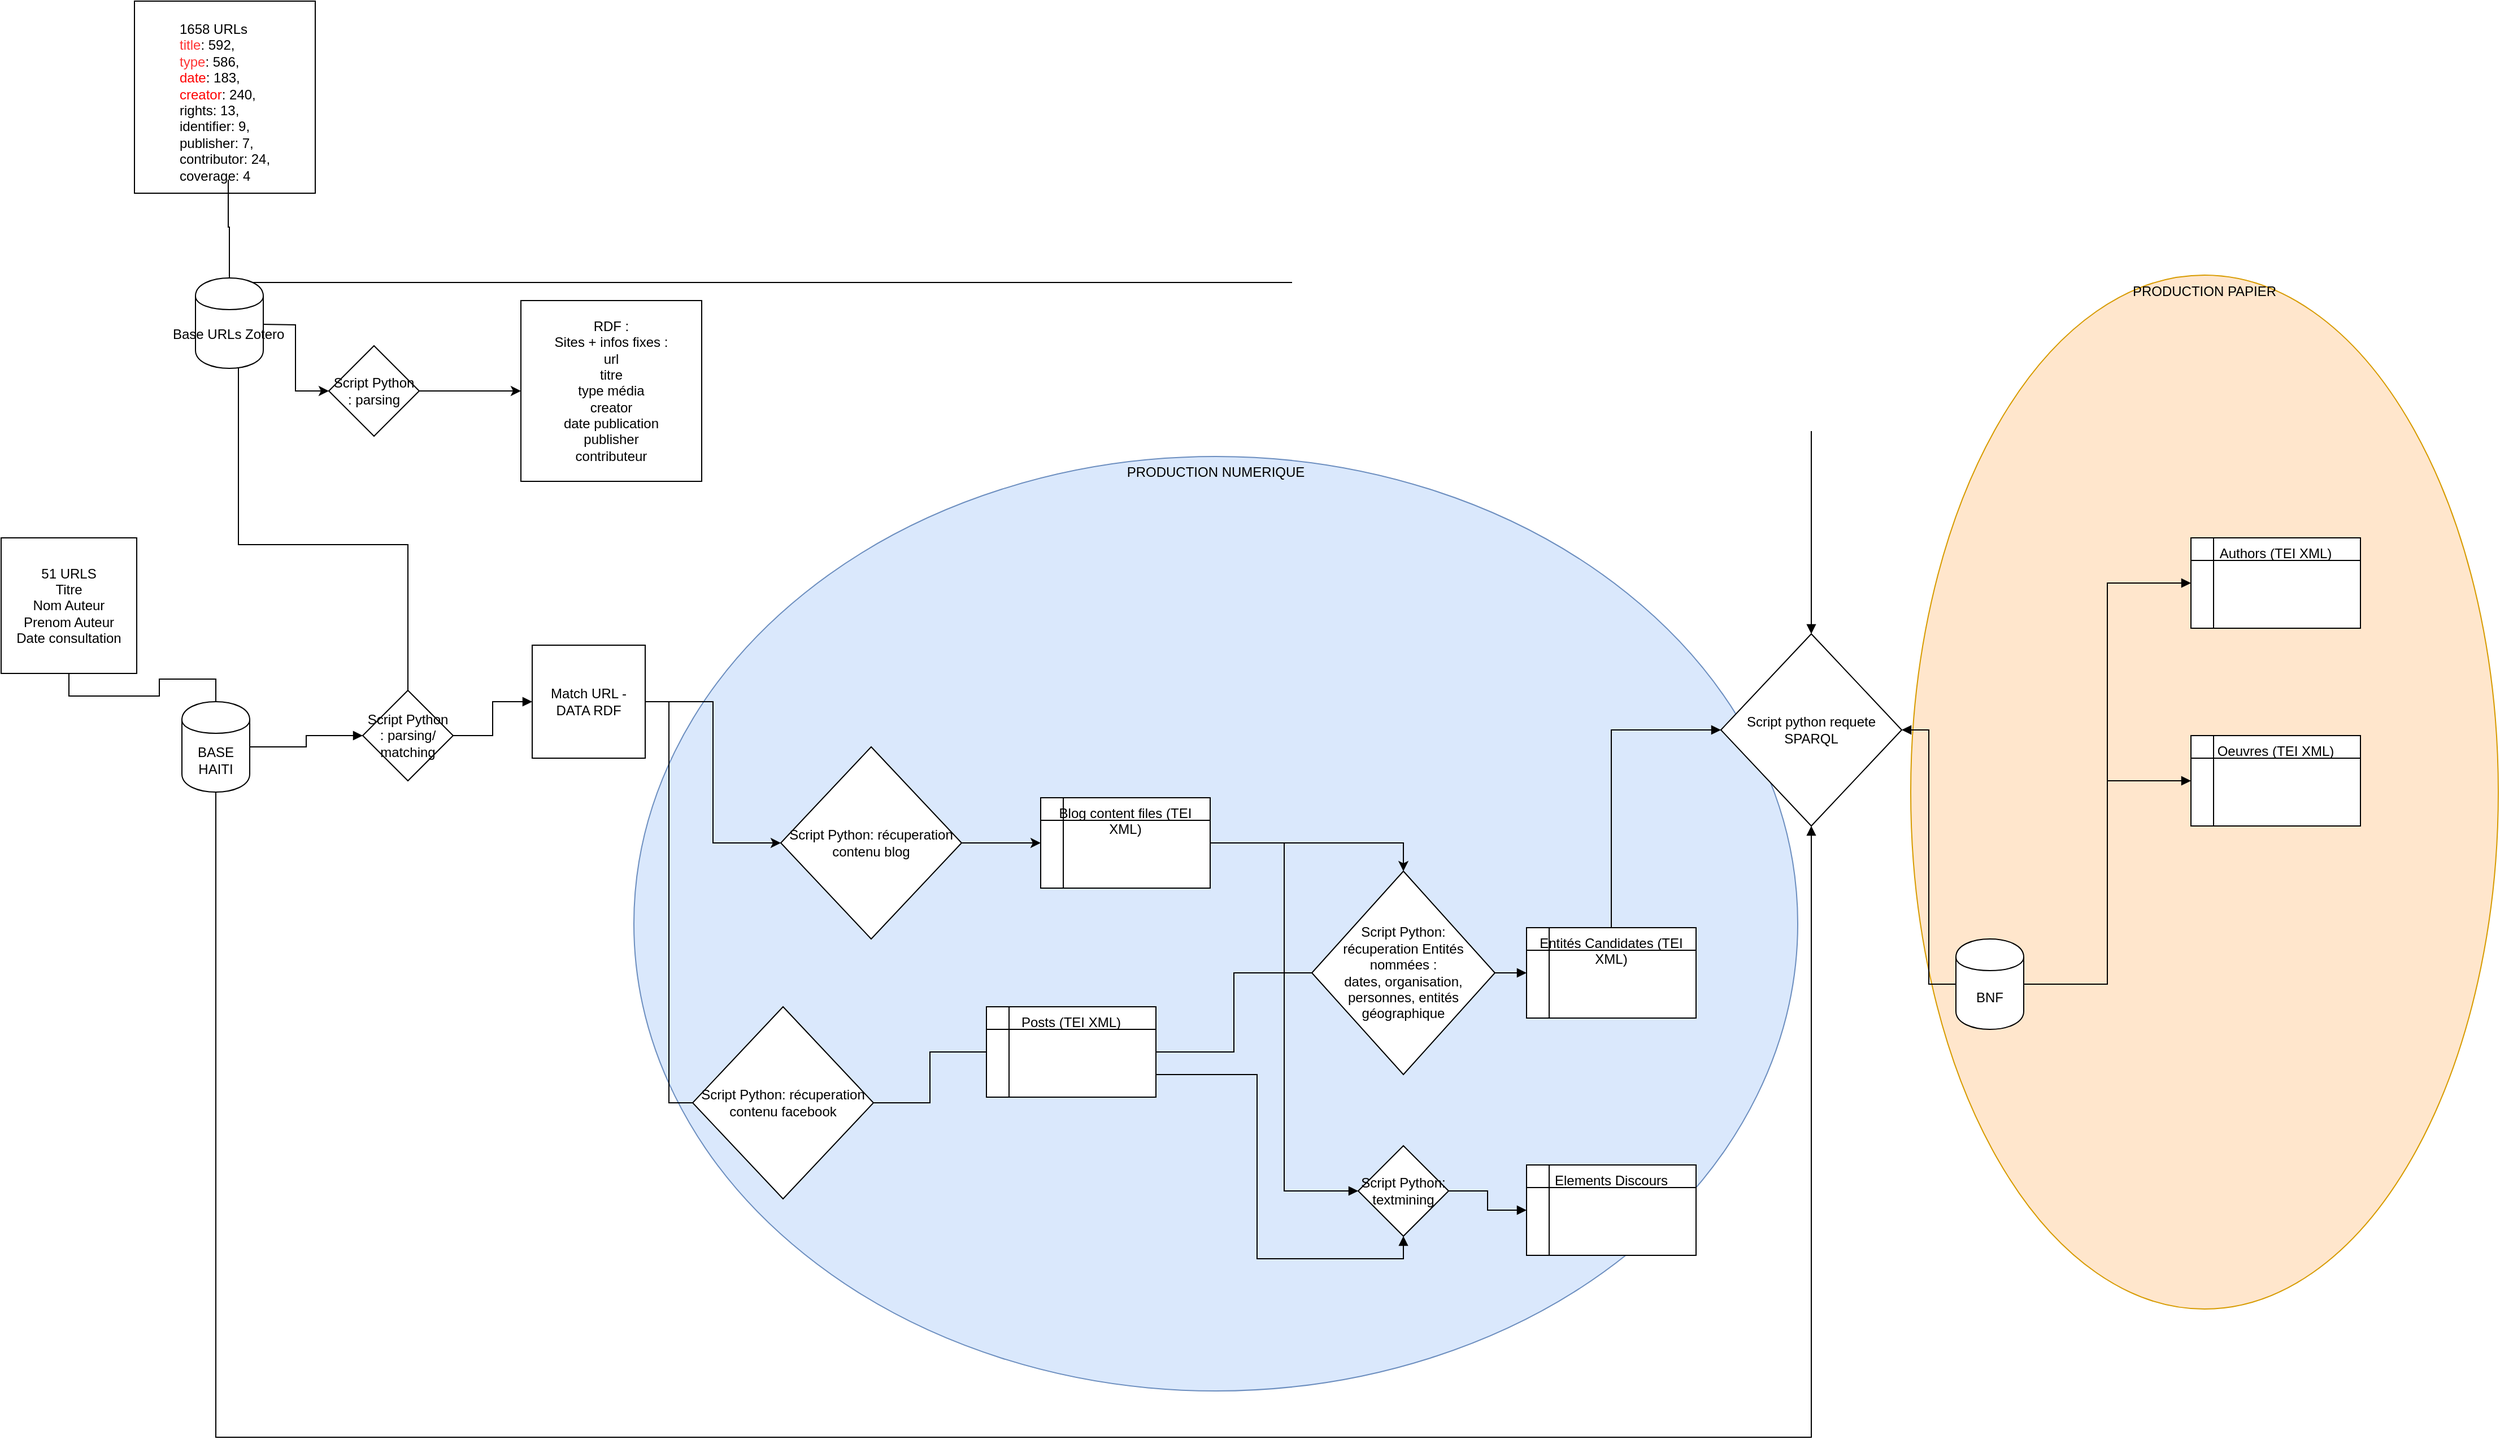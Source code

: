 <mxfile version="12.1.8" type="device" pages="1"><diagram id="EQQXaOq0ASuebrRcQQiI" name="Page-1"><mxGraphModel dx="2076" dy="1977" grid="1" gridSize="10" guides="1" tooltips="1" connect="1" arrows="1" fold="1" page="1" pageScale="1" pageWidth="1169" pageHeight="827" math="0" shadow="0"><root><mxCell id="0"/><mxCell id="1" parent="0"/><mxCell id="5CpM3T8wo-LrXdsVoLnt-74" value="PRODUCTION NUMERIQUE" style="ellipse;whiteSpace=wrap;html=1;verticalAlign=top;fillColor=#dae8fc;strokeColor=#6c8ebf;" vertex="1" parent="1"><mxGeometry x="630" y="-277" width="1030" height="827" as="geometry"/></mxCell><mxCell id="5CpM3T8wo-LrXdsVoLnt-73" value="PRODUCTION PAPIER" style="ellipse;whiteSpace=wrap;html=1;verticalAlign=top;fillColor=#ffe6cc;strokeColor=#d79b00;" vertex="1" parent="1"><mxGeometry x="1760" y="-437.5" width="520" height="915" as="geometry"/></mxCell><mxCell id="2A780iW_gjHJcp5B6FCj-10" value="" style="rounded=0;whiteSpace=wrap;html=1;" parent="1" vertex="1"><mxGeometry x="188" y="-680" width="160" height="170" as="geometry"/></mxCell><mxCell id="2A780iW_gjHJcp5B6FCj-6" style="edgeStyle=orthogonalEdgeStyle;rounded=0;orthogonalLoop=1;jettySize=auto;html=1;exitX=1;exitY=0.5;exitDx=0;exitDy=0;entryX=0;entryY=0.5;entryDx=0;entryDy=0;" parent="1" target="2A780iW_gjHJcp5B6FCj-5" edge="1"><mxGeometry relative="1" as="geometry"><mxPoint x="300" y="-394" as="sourcePoint"/></mxGeometry></mxCell><mxCell id="5CpM3T8wo-LrXdsVoLnt-6" style="edgeStyle=orthogonalEdgeStyle;rounded=0;orthogonalLoop=1;jettySize=auto;html=1;exitX=1;exitY=0.3;exitDx=0;exitDy=0;entryX=0.5;entryY=1;entryDx=0;entryDy=0;endArrow=block;endFill=1;" edge="1" parent="1" source="2A780iW_gjHJcp5B6FCj-2" target="5CpM3T8wo-LrXdsVoLnt-5"><mxGeometry relative="1" as="geometry"><Array as="points"><mxPoint x="280" y="-411"/><mxPoint x="280" y="-199"/><mxPoint x="430" y="-199"/></Array></mxGeometry></mxCell><mxCell id="5CpM3T8wo-LrXdsVoLnt-29" style="edgeStyle=orthogonalEdgeStyle;rounded=0;orthogonalLoop=1;jettySize=auto;html=1;exitX=0.5;exitY=0;exitDx=0;exitDy=0;entryX=0.5;entryY=1.021;entryDx=0;entryDy=0;entryPerimeter=0;endArrow=none;endFill=0;" edge="1" parent="1" source="2A780iW_gjHJcp5B6FCj-2" target="2A780iW_gjHJcp5B6FCj-8"><mxGeometry relative="1" as="geometry"/></mxCell><mxCell id="5CpM3T8wo-LrXdsVoLnt-62" style="edgeStyle=orthogonalEdgeStyle;rounded=0;orthogonalLoop=1;jettySize=auto;html=1;exitX=0.85;exitY=0.05;exitDx=0;exitDy=0;exitPerimeter=0;entryX=0.5;entryY=0;entryDx=0;entryDy=0;endArrow=block;endFill=1;" edge="1" parent="1" source="2A780iW_gjHJcp5B6FCj-2" target="5CpM3T8wo-LrXdsVoLnt-57"><mxGeometry relative="1" as="geometry"/></mxCell><mxCell id="2A780iW_gjHJcp5B6FCj-2" value="" style="shape=cylinder;whiteSpace=wrap;html=1;boundedLbl=1;backgroundOutline=1;" parent="1" vertex="1"><mxGeometry x="242" y="-435" width="60" height="80" as="geometry"/></mxCell><mxCell id="2A780iW_gjHJcp5B6FCj-28" style="edgeStyle=orthogonalEdgeStyle;rounded=0;orthogonalLoop=1;jettySize=auto;html=1;exitX=1;exitY=0.5;exitDx=0;exitDy=0;" parent="1" source="5CpM3T8wo-LrXdsVoLnt-8" target="2A780iW_gjHJcp5B6FCj-12" edge="1"><mxGeometry relative="1" as="geometry"/></mxCell><mxCell id="2A780iW_gjHJcp5B6FCj-3" value="RDF :&lt;br&gt;&lt;div&gt;Sites + infos fixes :&lt;/div&gt;&lt;div&gt;url&lt;/div&gt;&lt;div&gt;titre&lt;br&gt;&lt;/div&gt;&lt;div&gt;type média&lt;/div&gt;&lt;div&gt;creator&lt;/div&gt;&lt;div&gt;date publication&lt;/div&gt;&lt;div&gt;publisher&lt;/div&gt;&lt;div&gt;contributeur&lt;br&gt;&lt;/div&gt;" style="whiteSpace=wrap;html=1;aspect=fixed;" parent="1" vertex="1"><mxGeometry x="530" y="-415" width="160" height="160" as="geometry"/></mxCell><mxCell id="2A780iW_gjHJcp5B6FCj-4" value="Base URLs Zotero" style="text;html=1;resizable=0;points=[];autosize=1;align=left;verticalAlign=top;spacingTop=-4;" parent="1" vertex="1"><mxGeometry x="220" y="-395" width="110" height="20" as="geometry"/></mxCell><mxCell id="2A780iW_gjHJcp5B6FCj-7" style="edgeStyle=orthogonalEdgeStyle;rounded=0;orthogonalLoop=1;jettySize=auto;html=1;exitX=1;exitY=0.5;exitDx=0;exitDy=0;entryX=0;entryY=0.5;entryDx=0;entryDy=0;" parent="1" source="2A780iW_gjHJcp5B6FCj-5" target="2A780iW_gjHJcp5B6FCj-3" edge="1"><mxGeometry relative="1" as="geometry"/></mxCell><mxCell id="2A780iW_gjHJcp5B6FCj-5" value="Script Python : parsing" style="rhombus;whiteSpace=wrap;html=1;" parent="1" vertex="1"><mxGeometry x="360" y="-375" width="80" height="80" as="geometry"/></mxCell><mxCell id="2A780iW_gjHJcp5B6FCj-8" value="&lt;div&gt;1658 URLs&lt;/div&gt;&lt;div&gt;&lt;div&gt;&lt;font color=&quot;#FF3333&quot;&gt;title&lt;/font&gt;: 592,&lt;/div&gt;&lt;div&gt; &lt;font color=&quot;#FF3333&quot;&gt;type&lt;/font&gt;: 586, &lt;br&gt;&lt;/div&gt;&lt;div&gt;&lt;font color=&quot;#FF0000&quot;&gt;date&lt;/font&gt;: 183, &lt;br&gt;&lt;/div&gt;&lt;div&gt;&lt;font color=&quot;#FF0000&quot;&gt;creator&lt;/font&gt;: 240, &lt;br&gt;&lt;/div&gt;&lt;div&gt;rights: 13,&lt;/div&gt;&lt;div&gt; identifier: 9, &lt;br&gt;&lt;/div&gt;&lt;div&gt;publisher: 7,&lt;/div&gt;&lt;div&gt; contributor: 24, &lt;br&gt;&lt;/div&gt;&lt;div&gt;coverage: 4&lt;/div&gt;&lt;/div&gt;" style="text;html=1;resizable=0;points=[];autosize=1;align=left;verticalAlign=top;spacingTop=-4;" parent="1" vertex="1"><mxGeometry x="226" y="-665" width="90" height="140" as="geometry"/></mxCell><mxCell id="2A780iW_gjHJcp5B6FCj-27" style="edgeStyle=orthogonalEdgeStyle;rounded=0;orthogonalLoop=1;jettySize=auto;html=1;exitX=1;exitY=0.5;exitDx=0;exitDy=0;entryX=0;entryY=0.5;entryDx=0;entryDy=0;" parent="1" source="2A780iW_gjHJcp5B6FCj-12" target="2A780iW_gjHJcp5B6FCj-19" edge="1"><mxGeometry relative="1" as="geometry"/></mxCell><mxCell id="2A780iW_gjHJcp5B6FCj-12" value="&lt;div&gt;Script Python: récuperation contenu blog&lt;br&gt;&lt;/div&gt;" style="rhombus;whiteSpace=wrap;html=1;" parent="1" vertex="1"><mxGeometry x="760" y="-20" width="160" height="170" as="geometry"/></mxCell><mxCell id="5CpM3T8wo-LrXdsVoLnt-46" style="edgeStyle=orthogonalEdgeStyle;rounded=0;orthogonalLoop=1;jettySize=auto;html=1;exitX=1;exitY=0.5;exitDx=0;exitDy=0;entryX=0;entryY=0.5;entryDx=0;entryDy=0;endArrow=block;endFill=1;" edge="1" parent="1" source="2A780iW_gjHJcp5B6FCj-14" target="2A780iW_gjHJcp5B6FCj-23"><mxGeometry relative="1" as="geometry"/></mxCell><mxCell id="2A780iW_gjHJcp5B6FCj-14" value="&lt;div&gt;Script Python:&lt;/div&gt;&lt;div&gt; récuperation Entités nommées : &lt;br&gt;&lt;/div&gt;&lt;div&gt;dates, organisation, personnes, entités géographique&lt;br&gt;&lt;/div&gt;" style="rhombus;whiteSpace=wrap;html=1;" parent="1" vertex="1"><mxGeometry x="1230" y="90" width="162" height="180" as="geometry"/></mxCell><mxCell id="2A780iW_gjHJcp5B6FCj-22" style="edgeStyle=orthogonalEdgeStyle;rounded=0;orthogonalLoop=1;jettySize=auto;html=1;exitX=1;exitY=0.5;exitDx=0;exitDy=0;entryX=0.5;entryY=0;entryDx=0;entryDy=0;" parent="1" source="2A780iW_gjHJcp5B6FCj-19" target="2A780iW_gjHJcp5B6FCj-14" edge="1"><mxGeometry relative="1" as="geometry"/></mxCell><mxCell id="5CpM3T8wo-LrXdsVoLnt-55" style="edgeStyle=orthogonalEdgeStyle;rounded=0;orthogonalLoop=1;jettySize=auto;html=1;exitX=1;exitY=0.5;exitDx=0;exitDy=0;entryX=0;entryY=0.5;entryDx=0;entryDy=0;endArrow=block;endFill=1;" edge="1" parent="1" source="2A780iW_gjHJcp5B6FCj-19" target="5CpM3T8wo-LrXdsVoLnt-21"><mxGeometry relative="1" as="geometry"/></mxCell><mxCell id="2A780iW_gjHJcp5B6FCj-19" value="Blog content files (TEI XML)" style="shape=internalStorage;whiteSpace=wrap;html=1;backgroundOutline=1;verticalAlign=top;" parent="1" vertex="1"><mxGeometry x="990" y="25" width="150" height="80" as="geometry"/></mxCell><mxCell id="5CpM3T8wo-LrXdsVoLnt-60" style="edgeStyle=orthogonalEdgeStyle;rounded=0;orthogonalLoop=1;jettySize=auto;html=1;exitX=0.5;exitY=0;exitDx=0;exitDy=0;entryX=0;entryY=0.5;entryDx=0;entryDy=0;endArrow=block;endFill=1;" edge="1" parent="1" source="2A780iW_gjHJcp5B6FCj-23" target="5CpM3T8wo-LrXdsVoLnt-57"><mxGeometry relative="1" as="geometry"/></mxCell><mxCell id="2A780iW_gjHJcp5B6FCj-23" value="Entités Candidates (TEI XML)" style="shape=internalStorage;whiteSpace=wrap;html=1;backgroundOutline=1;verticalAlign=top;" parent="1" vertex="1"><mxGeometry x="1420" y="140" width="150" height="80" as="geometry"/></mxCell><mxCell id="5CpM3T8wo-LrXdsVoLnt-7" style="edgeStyle=orthogonalEdgeStyle;rounded=0;orthogonalLoop=1;jettySize=auto;html=1;exitX=1;exitY=0.5;exitDx=0;exitDy=0;entryX=0;entryY=0.5;entryDx=0;entryDy=0;endArrow=block;endFill=1;" edge="1" parent="1" source="5CpM3T8wo-LrXdsVoLnt-1" target="5CpM3T8wo-LrXdsVoLnt-5"><mxGeometry relative="1" as="geometry"/></mxCell><mxCell id="5CpM3T8wo-LrXdsVoLnt-61" style="edgeStyle=orthogonalEdgeStyle;rounded=0;orthogonalLoop=1;jettySize=auto;html=1;exitX=0.5;exitY=1;exitDx=0;exitDy=0;entryX=0.5;entryY=1;entryDx=0;entryDy=0;endArrow=block;endFill=1;" edge="1" parent="1" source="5CpM3T8wo-LrXdsVoLnt-1" target="5CpM3T8wo-LrXdsVoLnt-57"><mxGeometry relative="1" as="geometry"><Array as="points"><mxPoint x="260" y="591"/><mxPoint x="1672" y="591"/></Array></mxGeometry></mxCell><mxCell id="5CpM3T8wo-LrXdsVoLnt-1" value="&lt;div&gt;BASE HAITI&lt;br&gt;&lt;/div&gt;" style="shape=cylinder;whiteSpace=wrap;html=1;boundedLbl=1;backgroundOutline=1;" vertex="1" parent="1"><mxGeometry x="230" y="-60" width="60" height="80" as="geometry"/></mxCell><mxCell id="5CpM3T8wo-LrXdsVoLnt-4" style="edgeStyle=orthogonalEdgeStyle;rounded=0;orthogonalLoop=1;jettySize=auto;html=1;exitX=0.5;exitY=1;exitDx=0;exitDy=0;entryX=0.5;entryY=0;entryDx=0;entryDy=0;endArrow=none;endFill=0;" edge="1" parent="1" source="5CpM3T8wo-LrXdsVoLnt-3" target="5CpM3T8wo-LrXdsVoLnt-1"><mxGeometry relative="1" as="geometry"/></mxCell><mxCell id="5CpM3T8wo-LrXdsVoLnt-3" value="51 URLS&lt;div&gt;Titre&lt;/div&gt;&lt;div&gt;Nom Auteur&lt;/div&gt;&lt;div&gt;Prenom Auteur&lt;/div&gt;&lt;div&gt;Date consultation&lt;br&gt;&lt;/div&gt;" style="rounded=0;whiteSpace=wrap;html=1;" vertex="1" parent="1"><mxGeometry x="70" y="-205" width="120" height="120" as="geometry"/></mxCell><mxCell id="5CpM3T8wo-LrXdsVoLnt-10" style="edgeStyle=orthogonalEdgeStyle;rounded=0;orthogonalLoop=1;jettySize=auto;html=1;exitX=1;exitY=0.5;exitDx=0;exitDy=0;entryX=0;entryY=0.5;entryDx=0;entryDy=0;endArrow=block;endFill=1;" edge="1" parent="1" source="5CpM3T8wo-LrXdsVoLnt-5" target="5CpM3T8wo-LrXdsVoLnt-8"><mxGeometry relative="1" as="geometry"/></mxCell><mxCell id="5CpM3T8wo-LrXdsVoLnt-5" value="Script Python : parsing/ matching" style="rhombus;whiteSpace=wrap;html=1;" vertex="1" parent="1"><mxGeometry x="390" y="-70" width="80" height="80" as="geometry"/></mxCell><mxCell id="5CpM3T8wo-LrXdsVoLnt-30" style="edgeStyle=orthogonalEdgeStyle;rounded=0;orthogonalLoop=1;jettySize=auto;html=1;exitX=1;exitY=0.5;exitDx=0;exitDy=0;entryX=0;entryY=0.5;entryDx=0;entryDy=0;endArrow=none;endFill=0;" edge="1" parent="1" source="5CpM3T8wo-LrXdsVoLnt-8" target="5CpM3T8wo-LrXdsVoLnt-22"><mxGeometry relative="1" as="geometry"/></mxCell><mxCell id="5CpM3T8wo-LrXdsVoLnt-8" value="Match URL - DATA RDF" style="whiteSpace=wrap;html=1;aspect=fixed;" vertex="1" parent="1"><mxGeometry x="540" y="-110" width="100" height="100" as="geometry"/></mxCell><mxCell id="5CpM3T8wo-LrXdsVoLnt-11" value="Authors (TEI XML)" style="shape=internalStorage;whiteSpace=wrap;html=1;backgroundOutline=1;verticalAlign=top;" vertex="1" parent="1"><mxGeometry x="2008" y="-205" width="150" height="80" as="geometry"/></mxCell><mxCell id="5CpM3T8wo-LrXdsVoLnt-58" style="edgeStyle=orthogonalEdgeStyle;rounded=0;orthogonalLoop=1;jettySize=auto;html=1;exitX=1;exitY=0.5;exitDx=0;exitDy=0;entryX=0;entryY=0.5;entryDx=0;entryDy=0;endArrow=block;endFill=1;" edge="1" parent="1" source="5CpM3T8wo-LrXdsVoLnt-12" target="5CpM3T8wo-LrXdsVoLnt-11"><mxGeometry relative="1" as="geometry"/></mxCell><mxCell id="5CpM3T8wo-LrXdsVoLnt-59" style="edgeStyle=orthogonalEdgeStyle;rounded=0;orthogonalLoop=1;jettySize=auto;html=1;exitX=1;exitY=0.5;exitDx=0;exitDy=0;entryX=0;entryY=0.5;entryDx=0;entryDy=0;endArrow=block;endFill=1;" edge="1" parent="1" source="5CpM3T8wo-LrXdsVoLnt-12" target="5CpM3T8wo-LrXdsVoLnt-19"><mxGeometry relative="1" as="geometry"/></mxCell><mxCell id="5CpM3T8wo-LrXdsVoLnt-64" style="edgeStyle=orthogonalEdgeStyle;rounded=0;orthogonalLoop=1;jettySize=auto;html=1;exitX=0;exitY=0.5;exitDx=0;exitDy=0;entryX=1;entryY=0.5;entryDx=0;entryDy=0;endArrow=block;endFill=1;" edge="1" parent="1" source="5CpM3T8wo-LrXdsVoLnt-12" target="5CpM3T8wo-LrXdsVoLnt-57"><mxGeometry relative="1" as="geometry"/></mxCell><mxCell id="5CpM3T8wo-LrXdsVoLnt-12" value="BNF" style="shape=cylinder;whiteSpace=wrap;html=1;boundedLbl=1;backgroundOutline=1;" vertex="1" parent="1"><mxGeometry x="1800" y="150" width="60" height="80" as="geometry"/></mxCell><mxCell id="5CpM3T8wo-LrXdsVoLnt-19" value="Oeuvres (TEI XML)" style="shape=internalStorage;whiteSpace=wrap;html=1;backgroundOutline=1;verticalAlign=top;" vertex="1" parent="1"><mxGeometry x="2008" y="-30" width="150" height="80" as="geometry"/></mxCell><mxCell id="5CpM3T8wo-LrXdsVoLnt-54" style="edgeStyle=orthogonalEdgeStyle;rounded=0;orthogonalLoop=1;jettySize=auto;html=1;exitX=1;exitY=0.5;exitDx=0;exitDy=0;entryX=0;entryY=0.5;entryDx=0;entryDy=0;endArrow=block;endFill=1;" edge="1" parent="1" source="5CpM3T8wo-LrXdsVoLnt-21" target="5CpM3T8wo-LrXdsVoLnt-53"><mxGeometry relative="1" as="geometry"/></mxCell><mxCell id="5CpM3T8wo-LrXdsVoLnt-21" value="&lt;div&gt;Script Python:&lt;/div&gt;&lt;div&gt;textmining&lt;br&gt;&lt;/div&gt;" style="rhombus;whiteSpace=wrap;html=1;" vertex="1" parent="1"><mxGeometry x="1271" y="333" width="80" height="80" as="geometry"/></mxCell><mxCell id="5CpM3T8wo-LrXdsVoLnt-32" style="edgeStyle=orthogonalEdgeStyle;rounded=0;orthogonalLoop=1;jettySize=auto;html=1;exitX=1;exitY=0.5;exitDx=0;exitDy=0;entryX=0;entryY=0.5;entryDx=0;entryDy=0;endArrow=none;endFill=0;" edge="1" parent="1" source="5CpM3T8wo-LrXdsVoLnt-22" target="5CpM3T8wo-LrXdsVoLnt-31"><mxGeometry relative="1" as="geometry"/></mxCell><mxCell id="5CpM3T8wo-LrXdsVoLnt-22" value="&lt;div&gt;Script Python: récuperation contenu facebook&lt;br&gt;&lt;/div&gt;" style="rhombus;whiteSpace=wrap;html=1;" vertex="1" parent="1"><mxGeometry x="682" y="210" width="160" height="170" as="geometry"/></mxCell><mxCell id="5CpM3T8wo-LrXdsVoLnt-24" value="" style="shape=image;html=1;verticalAlign=top;verticalLabelPosition=bottom;labelBackgroundColor=#ffffff;imageAspect=0;aspect=fixed;image=https://cdn3.iconfinder.com/data/icons/document-icons-2/30/647719-word-128.png" vertex="1" parent="1"><mxGeometry x="272" y="2" width="36" height="36" as="geometry"/></mxCell><mxCell id="5CpM3T8wo-LrXdsVoLnt-25" value="" style="shape=image;html=1;verticalAlign=top;verticalLabelPosition=bottom;labelBackgroundColor=#ffffff;imageAspect=0;aspect=fixed;image=https://cdn2.iconfinder.com/data/icons/picol-vector/32/rdf-128.png" vertex="1" parent="1"><mxGeometry x="275" y="-379" width="48" height="48" as="geometry"/></mxCell><mxCell id="5CpM3T8wo-LrXdsVoLnt-26" value="" style="shape=image;html=1;verticalAlign=top;verticalLabelPosition=bottom;labelBackgroundColor=#ffffff;imageAspect=0;aspect=fixed;image=https://cdn2.iconfinder.com/data/icons/picol-vector/32/rdf-128.png" vertex="1" parent="1"><mxGeometry x="1822" y="202" width="48" height="48" as="geometry"/></mxCell><mxCell id="5CpM3T8wo-LrXdsVoLnt-34" style="edgeStyle=orthogonalEdgeStyle;rounded=0;orthogonalLoop=1;jettySize=auto;html=1;exitX=1;exitY=0.5;exitDx=0;exitDy=0;entryX=0;entryY=0.5;entryDx=0;entryDy=0;endArrow=none;endFill=0;" edge="1" parent="1" source="5CpM3T8wo-LrXdsVoLnt-31" target="2A780iW_gjHJcp5B6FCj-14"><mxGeometry relative="1" as="geometry"/></mxCell><mxCell id="5CpM3T8wo-LrXdsVoLnt-56" style="edgeStyle=orthogonalEdgeStyle;rounded=0;orthogonalLoop=1;jettySize=auto;html=1;exitX=1;exitY=0.75;exitDx=0;exitDy=0;entryX=0.5;entryY=1;entryDx=0;entryDy=0;endArrow=block;endFill=1;" edge="1" parent="1" source="5CpM3T8wo-LrXdsVoLnt-31" target="5CpM3T8wo-LrXdsVoLnt-21"><mxGeometry relative="1" as="geometry"/></mxCell><mxCell id="5CpM3T8wo-LrXdsVoLnt-31" value="Posts (TEI XML)" style="shape=internalStorage;whiteSpace=wrap;html=1;backgroundOutline=1;verticalAlign=top;" vertex="1" parent="1"><mxGeometry x="942" y="210" width="150" height="80" as="geometry"/></mxCell><mxCell id="5CpM3T8wo-LrXdsVoLnt-53" value="Elements Discours" style="shape=internalStorage;whiteSpace=wrap;html=1;backgroundOutline=1;verticalAlign=top;" vertex="1" parent="1"><mxGeometry x="1420" y="350" width="150" height="80" as="geometry"/></mxCell><mxCell id="5CpM3T8wo-LrXdsVoLnt-57" value="Script python requete SPARQL" style="rhombus;whiteSpace=wrap;html=1;" vertex="1" parent="1"><mxGeometry x="1592" y="-120" width="160" height="170" as="geometry"/></mxCell></root></mxGraphModel></diagram></mxfile>
